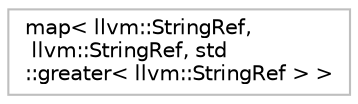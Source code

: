 digraph "Graphical Class Hierarchy"
{
 // LATEX_PDF_SIZE
  bgcolor="transparent";
  edge [fontname="Helvetica",fontsize="10",labelfontname="Helvetica",labelfontsize="10"];
  node [fontname="Helvetica",fontsize="10",shape=record];
  rankdir="LR";
  Node0 [label="map\< llvm::StringRef,\l llvm::StringRef, std\l::greater\< llvm::StringRef \> \>",height=0.2,width=0.4,color="grey75",tooltip=" "];
}

